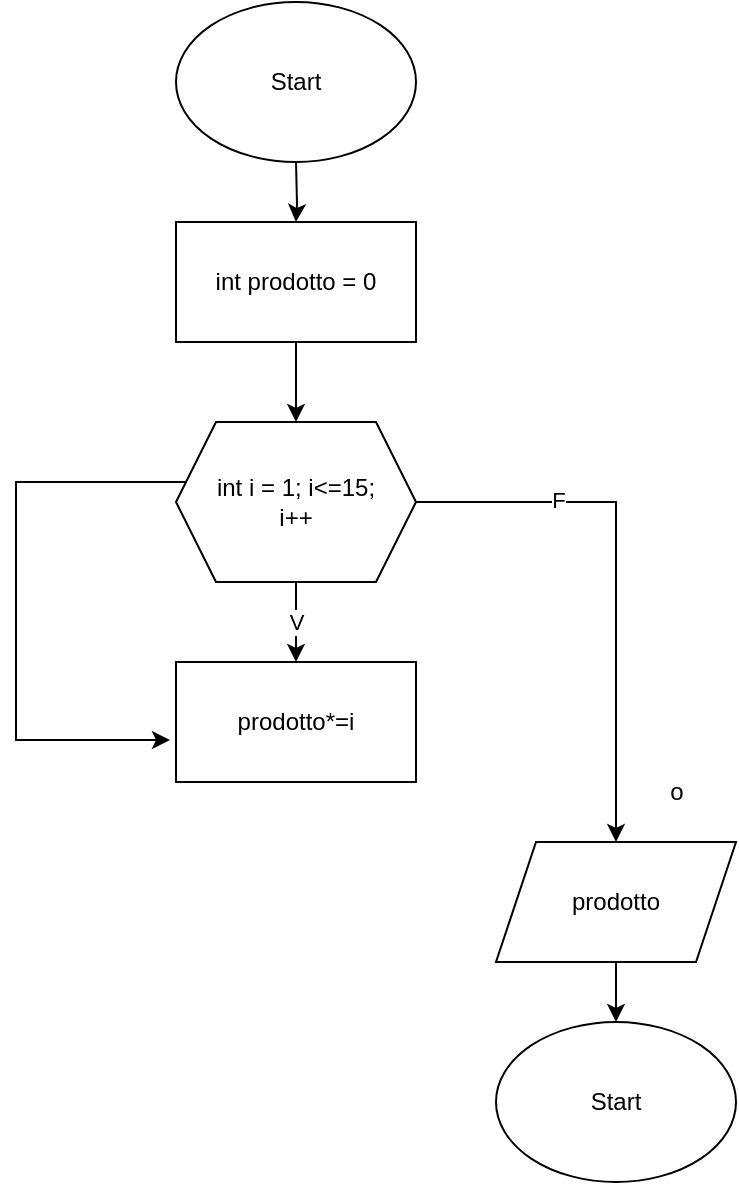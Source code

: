 <mxfile version="21.1.7" type="google">
  <diagram name="Pagina-1" id="7c1bgI95sN2sgW7Xfdgk">
    <mxGraphModel grid="1" page="1" gridSize="10" guides="1" tooltips="1" connect="1" arrows="1" fold="1" pageScale="1" pageWidth="827" pageHeight="1169" math="0" shadow="0">
      <root>
        <mxCell id="0" />
        <mxCell id="1" parent="0" />
        <mxCell id="FJmujMEEc8WZnrIGeCsU-1" value="" style="edgeStyle=orthogonalEdgeStyle;rounded=0;orthogonalLoop=1;jettySize=auto;html=1;" edge="1" parent="1" target="FJmujMEEc8WZnrIGeCsU-3">
          <mxGeometry relative="1" as="geometry">
            <mxPoint x="420" y="100" as="sourcePoint" />
          </mxGeometry>
        </mxCell>
        <mxCell id="FJmujMEEc8WZnrIGeCsU-2" value="" style="edgeStyle=orthogonalEdgeStyle;rounded=0;orthogonalLoop=1;jettySize=auto;html=1;" edge="1" parent="1" source="FJmujMEEc8WZnrIGeCsU-3" target="FJmujMEEc8WZnrIGeCsU-8">
          <mxGeometry relative="1" as="geometry" />
        </mxCell>
        <mxCell id="FJmujMEEc8WZnrIGeCsU-3" value="int prodotto = 0" style="rounded=0;whiteSpace=wrap;html=1;" vertex="1" parent="1">
          <mxGeometry x="360" y="130" width="120" height="60" as="geometry" />
        </mxCell>
        <mxCell id="FJmujMEEc8WZnrIGeCsU-4" value="V" style="edgeStyle=orthogonalEdgeStyle;rounded=0;orthogonalLoop=1;jettySize=auto;html=1;" edge="1" parent="1" source="FJmujMEEc8WZnrIGeCsU-8" target="FJmujMEEc8WZnrIGeCsU-9">
          <mxGeometry relative="1" as="geometry" />
        </mxCell>
        <mxCell id="FJmujMEEc8WZnrIGeCsU-5" style="edgeStyle=orthogonalEdgeStyle;rounded=0;orthogonalLoop=1;jettySize=auto;html=1;entryX=-0.025;entryY=0.65;entryDx=0;entryDy=0;entryPerimeter=0;" edge="1" parent="1" source="FJmujMEEc8WZnrIGeCsU-8" target="FJmujMEEc8WZnrIGeCsU-9">
          <mxGeometry relative="1" as="geometry">
            <mxPoint x="270" y="270" as="targetPoint" />
            <Array as="points">
              <mxPoint x="280" y="260" />
              <mxPoint x="280" y="389" />
            </Array>
          </mxGeometry>
        </mxCell>
        <mxCell id="FJmujMEEc8WZnrIGeCsU-6" style="edgeStyle=orthogonalEdgeStyle;rounded=0;orthogonalLoop=1;jettySize=auto;html=1;" edge="1" parent="1" source="FJmujMEEc8WZnrIGeCsU-8" target="FJmujMEEc8WZnrIGeCsU-11">
          <mxGeometry relative="1" as="geometry" />
        </mxCell>
        <mxCell id="FJmujMEEc8WZnrIGeCsU-7" value="F" style="edgeLabel;html=1;align=center;verticalAlign=middle;resizable=0;points=[];" connectable="0" vertex="1" parent="FJmujMEEc8WZnrIGeCsU-6">
          <mxGeometry x="-0.474" y="1" relative="1" as="geometry">
            <mxPoint as="offset" />
          </mxGeometry>
        </mxCell>
        <mxCell id="FJmujMEEc8WZnrIGeCsU-8" value="&lt;div&gt;int i = 1; i&amp;lt;=15;&lt;/div&gt;&lt;div&gt;i++&lt;br&gt;&lt;/div&gt;" style="shape=hexagon;perimeter=hexagonPerimeter2;whiteSpace=wrap;html=1;fixedSize=1;" vertex="1" parent="1">
          <mxGeometry x="360" y="230" width="120" height="80" as="geometry" />
        </mxCell>
        <mxCell id="FJmujMEEc8WZnrIGeCsU-9" value="prodotto*=i" style="rounded=0;whiteSpace=wrap;html=1;" vertex="1" parent="1">
          <mxGeometry x="360" y="350" width="120" height="60" as="geometry" />
        </mxCell>
        <mxCell id="FJmujMEEc8WZnrIGeCsU-10" value="" style="edgeStyle=orthogonalEdgeStyle;rounded=0;orthogonalLoop=1;jettySize=auto;html=1;" edge="1" parent="1" source="FJmujMEEc8WZnrIGeCsU-11" target="FJmujMEEc8WZnrIGeCsU-13">
          <mxGeometry relative="1" as="geometry" />
        </mxCell>
        <mxCell id="FJmujMEEc8WZnrIGeCsU-11" value="prodotto" style="shape=parallelogram;perimeter=parallelogramPerimeter;whiteSpace=wrap;html=1;fixedSize=1;" vertex="1" parent="1">
          <mxGeometry x="520" y="440" width="120" height="60" as="geometry" />
        </mxCell>
        <mxCell id="FJmujMEEc8WZnrIGeCsU-12" value="o" style="text;html=1;align=center;verticalAlign=middle;resizable=0;points=[];autosize=1;strokeColor=none;fillColor=none;" vertex="1" parent="1">
          <mxGeometry x="595" y="400" width="30" height="30" as="geometry" />
        </mxCell>
        <mxCell id="FJmujMEEc8WZnrIGeCsU-13" value="Start" style="ellipse;whiteSpace=wrap;html=1;" vertex="1" parent="1">
          <mxGeometry x="520" y="530" width="120" height="80" as="geometry" />
        </mxCell>
        <mxCell id="FJmujMEEc8WZnrIGeCsU-14" value="Start" style="ellipse;whiteSpace=wrap;html=1;" vertex="1" parent="1">
          <mxGeometry x="360" y="20" width="120" height="80" as="geometry" />
        </mxCell>
      </root>
    </mxGraphModel>
  </diagram>
</mxfile>
